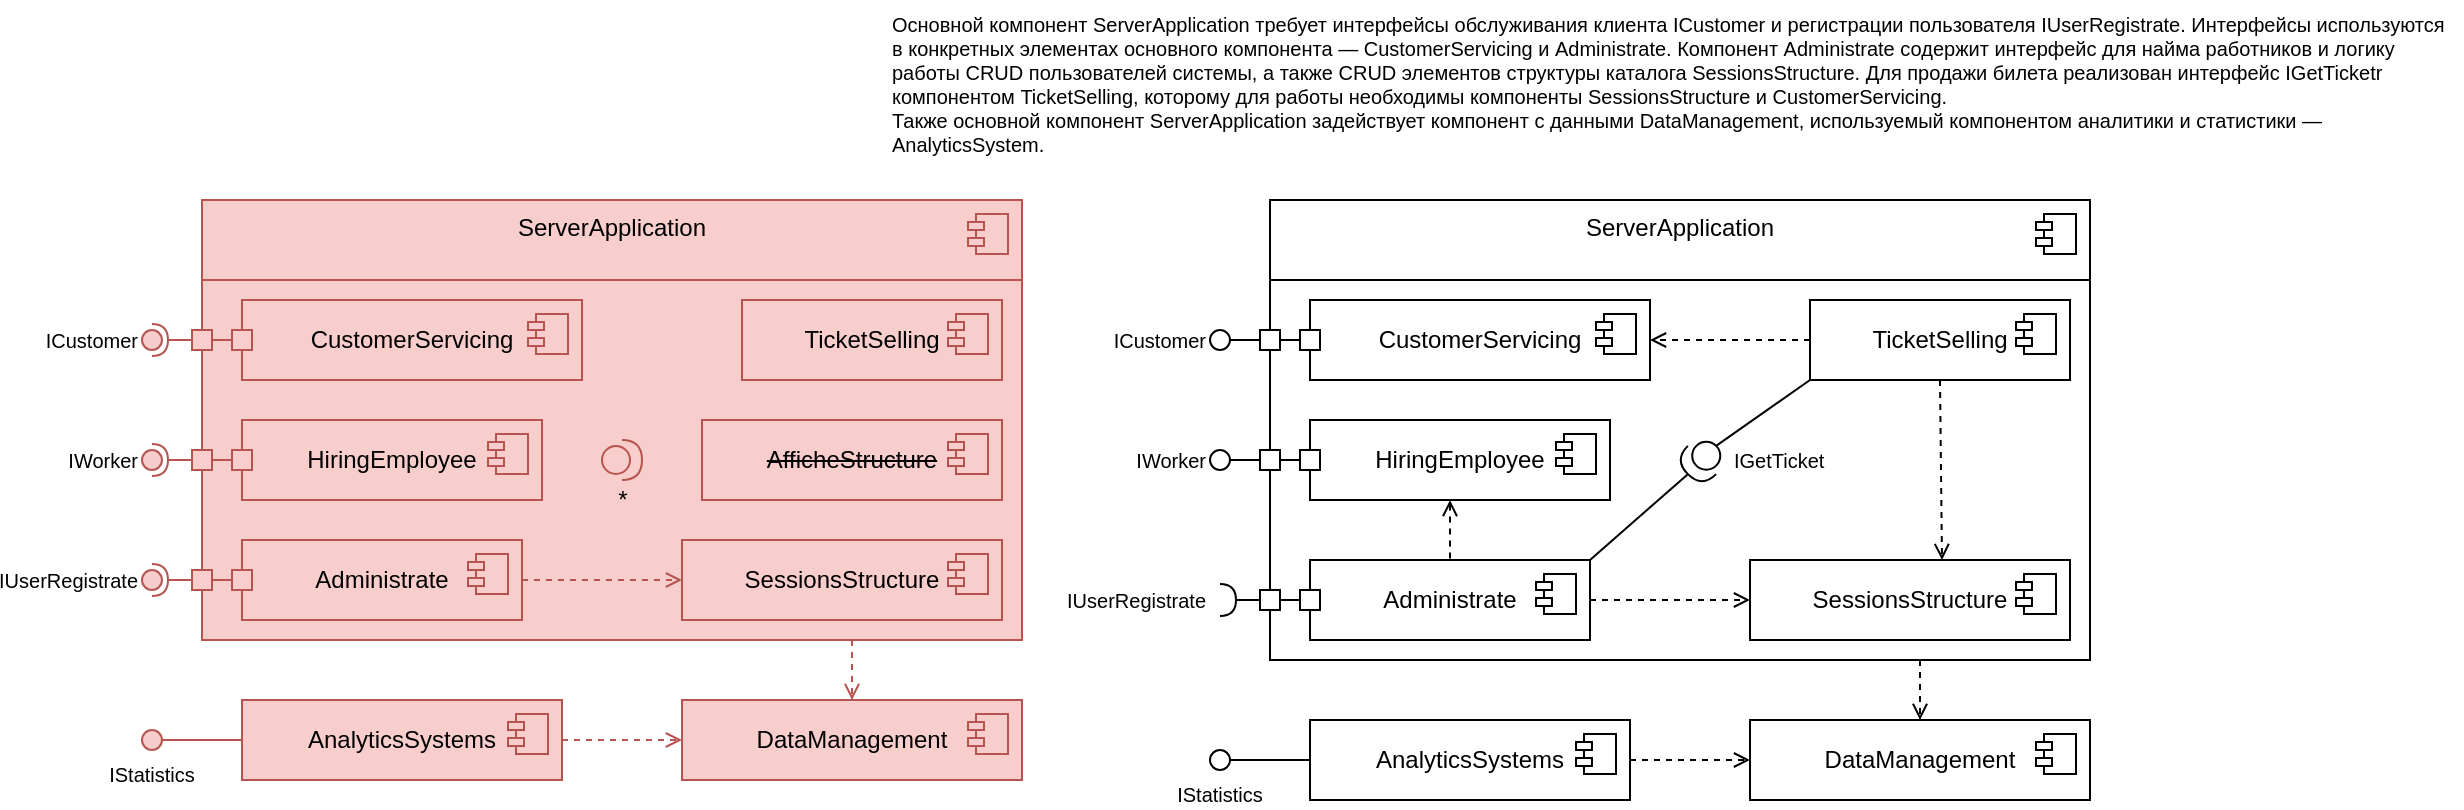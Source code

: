 <mxfile version="24.9.1">
  <diagram name="Диаграмма компонентов" id="Ea80tIoXrc0XHkkVBQ1X">
    <mxGraphModel dx="2664" dy="869" grid="1" gridSize="10" guides="1" tooltips="1" connect="1" arrows="1" fold="1" page="1" pageScale="1" pageWidth="827" pageHeight="1169" math="0" shadow="0">
      <root>
        <mxCell id="0" />
        <mxCell id="1" parent="0" />
        <mxCell id="xQDjcpTIG1fXbbpjyc3H-1" value="ServerApplication" style="html=1;dropTarget=0;whiteSpace=wrap;verticalAlign=top;" parent="1" vertex="1">
          <mxGeometry x="224" y="440" width="410" height="230" as="geometry" />
        </mxCell>
        <mxCell id="xQDjcpTIG1fXbbpjyc3H-2" value="" style="shape=module;jettyWidth=8;jettyHeight=4;" parent="xQDjcpTIG1fXbbpjyc3H-1" vertex="1">
          <mxGeometry x="1" width="20" height="20" relative="1" as="geometry">
            <mxPoint x="-27" y="7" as="offset" />
          </mxGeometry>
        </mxCell>
        <mxCell id="xQDjcpTIG1fXbbpjyc3H-3" value="" style="endArrow=none;html=1;rounded=0;exitX=0.998;exitY=0.103;exitDx=0;exitDy=0;exitPerimeter=0;entryX=0.003;entryY=0.103;entryDx=0;entryDy=0;entryPerimeter=0;" parent="1" edge="1">
          <mxGeometry width="50" height="50" relative="1" as="geometry">
            <mxPoint x="634" y="480.0" as="sourcePoint" />
            <mxPoint x="224" y="480.0" as="targetPoint" />
          </mxGeometry>
        </mxCell>
        <mxCell id="xQDjcpTIG1fXbbpjyc3H-4" value="Administrate" style="html=1;dropTarget=0;whiteSpace=wrap;align=center;verticalAlign=middle;" parent="1" vertex="1">
          <mxGeometry x="244" y="620" width="140" height="40" as="geometry" />
        </mxCell>
        <mxCell id="xQDjcpTIG1fXbbpjyc3H-5" value="" style="shape=module;jettyWidth=8;jettyHeight=4;" parent="xQDjcpTIG1fXbbpjyc3H-4" vertex="1">
          <mxGeometry x="1" width="20" height="20" relative="1" as="geometry">
            <mxPoint x="-27" y="7" as="offset" />
          </mxGeometry>
        </mxCell>
        <mxCell id="xQDjcpTIG1fXbbpjyc3H-7" value="AnalyticsSystems" style="html=1;dropTarget=0;whiteSpace=wrap;align=center;verticalAlign=middle;" parent="1" vertex="1">
          <mxGeometry x="244" y="700" width="160" height="40" as="geometry" />
        </mxCell>
        <mxCell id="xQDjcpTIG1fXbbpjyc3H-8" value="" style="shape=module;jettyWidth=8;jettyHeight=4;" parent="xQDjcpTIG1fXbbpjyc3H-7" vertex="1">
          <mxGeometry x="1" width="20" height="20" relative="1" as="geometry">
            <mxPoint x="-27" y="7" as="offset" />
          </mxGeometry>
        </mxCell>
        <mxCell id="xQDjcpTIG1fXbbpjyc3H-10" value="DataManagement" style="html=1;dropTarget=0;whiteSpace=wrap;align=center;verticalAlign=middle;" parent="1" vertex="1">
          <mxGeometry x="464" y="700" width="170" height="40" as="geometry" />
        </mxCell>
        <mxCell id="xQDjcpTIG1fXbbpjyc3H-11" value="" style="shape=module;jettyWidth=8;jettyHeight=4;" parent="xQDjcpTIG1fXbbpjyc3H-10" vertex="1">
          <mxGeometry x="1" width="20" height="20" relative="1" as="geometry">
            <mxPoint x="-27" y="7" as="offset" />
          </mxGeometry>
        </mxCell>
        <mxCell id="xQDjcpTIG1fXbbpjyc3H-24" value="IStatistics" style="ellipse;whiteSpace=wrap;html=1;aspect=fixed;labelPosition=center;verticalLabelPosition=bottom;align=center;verticalAlign=top;fontSize=10;" parent="1" vertex="1">
          <mxGeometry x="194" y="715" width="10" height="10" as="geometry" />
        </mxCell>
        <mxCell id="xQDjcpTIG1fXbbpjyc3H-26" value="" style="endArrow=open;dashed=1;html=1;rounded=0;entryX=0;entryY=0.5;entryDx=0;entryDy=0;exitX=1;exitY=0.5;exitDx=0;exitDy=0;endFill=0;" parent="1" source="xQDjcpTIG1fXbbpjyc3H-7" target="xQDjcpTIG1fXbbpjyc3H-10" edge="1">
          <mxGeometry width="50" height="50" relative="1" as="geometry">
            <mxPoint x="344" y="760" as="sourcePoint" />
            <mxPoint x="394" y="710" as="targetPoint" />
          </mxGeometry>
        </mxCell>
        <mxCell id="xQDjcpTIG1fXbbpjyc3H-29" value="SessionsStructure" style="html=1;dropTarget=0;whiteSpace=wrap;align=center;verticalAlign=middle;" parent="1" vertex="1">
          <mxGeometry x="464" y="620" width="160" height="40" as="geometry" />
        </mxCell>
        <mxCell id="xQDjcpTIG1fXbbpjyc3H-30" value="" style="shape=module;jettyWidth=8;jettyHeight=4;" parent="xQDjcpTIG1fXbbpjyc3H-29" vertex="1">
          <mxGeometry x="1" width="20" height="20" relative="1" as="geometry">
            <mxPoint x="-27" y="7" as="offset" />
          </mxGeometry>
        </mxCell>
        <mxCell id="xQDjcpTIG1fXbbpjyc3H-31" value="HiringEmployee" style="html=1;dropTarget=0;whiteSpace=wrap;align=center;verticalAlign=middle;" parent="1" vertex="1">
          <mxGeometry x="244" y="550" width="150" height="40" as="geometry" />
        </mxCell>
        <mxCell id="xQDjcpTIG1fXbbpjyc3H-32" value="" style="shape=module;jettyWidth=8;jettyHeight=4;" parent="xQDjcpTIG1fXbbpjyc3H-31" vertex="1">
          <mxGeometry x="1" width="20" height="20" relative="1" as="geometry">
            <mxPoint x="-27" y="7" as="offset" />
          </mxGeometry>
        </mxCell>
        <mxCell id="xQDjcpTIG1fXbbpjyc3H-33" value="TicketSelling" style="html=1;dropTarget=0;whiteSpace=wrap;align=center;verticalAlign=middle;" parent="1" vertex="1">
          <mxGeometry x="494" y="490" width="130" height="40" as="geometry" />
        </mxCell>
        <mxCell id="xQDjcpTIG1fXbbpjyc3H-34" value="" style="shape=module;jettyWidth=8;jettyHeight=4;" parent="xQDjcpTIG1fXbbpjyc3H-33" vertex="1">
          <mxGeometry x="1" width="20" height="20" relative="1" as="geometry">
            <mxPoint x="-27" y="7" as="offset" />
          </mxGeometry>
        </mxCell>
        <mxCell id="xQDjcpTIG1fXbbpjyc3H-35" value="CustomerServicing" style="html=1;dropTarget=0;whiteSpace=wrap;align=center;verticalAlign=middle;" parent="1" vertex="1">
          <mxGeometry x="244" y="490" width="170" height="40" as="geometry" />
        </mxCell>
        <mxCell id="xQDjcpTIG1fXbbpjyc3H-36" value="" style="shape=module;jettyWidth=8;jettyHeight=4;" parent="xQDjcpTIG1fXbbpjyc3H-35" vertex="1">
          <mxGeometry x="1" width="20" height="20" relative="1" as="geometry">
            <mxPoint x="-27" y="7" as="offset" />
          </mxGeometry>
        </mxCell>
        <mxCell id="xQDjcpTIG1fXbbpjyc3H-58" value="" style="rounded=0;orthogonalLoop=1;jettySize=auto;html=1;endArrow=halfCircle;endFill=0;endSize=6;strokeWidth=1;sketch=0;fontSize=12;curved=1;" parent="1" target="xQDjcpTIG1fXbbpjyc3H-59" edge="1">
          <mxGeometry relative="1" as="geometry">
            <mxPoint x="224" y="640" as="sourcePoint" />
          </mxGeometry>
        </mxCell>
        <mxCell id="xQDjcpTIG1fXbbpjyc3H-59" value="IUserRegistrate" style="ellipse;whiteSpace=wrap;html=1;align=right;aspect=fixed;fillColor=none;strokeColor=none;resizable=0;perimeter=centerPerimeter;rotatable=0;allowArrows=0;points=[];outlineConnect=1;labelPosition=left;verticalLabelPosition=middle;verticalAlign=middle;fontSize=10;" parent="1" vertex="1">
          <mxGeometry x="194" y="635" width="10" height="10" as="geometry" />
        </mxCell>
        <mxCell id="xQDjcpTIG1fXbbpjyc3H-60" value="" style="whiteSpace=wrap;html=1;aspect=fixed;" parent="1" vertex="1">
          <mxGeometry x="239" y="635" width="10" height="10" as="geometry" />
        </mxCell>
        <mxCell id="xQDjcpTIG1fXbbpjyc3H-61" value="" style="whiteSpace=wrap;html=1;aspect=fixed;" parent="1" vertex="1">
          <mxGeometry x="219" y="635" width="10" height="10" as="geometry" />
        </mxCell>
        <mxCell id="xQDjcpTIG1fXbbpjyc3H-62" value="" style="endArrow=none;html=1;rounded=0;exitX=1;exitY=0.5;exitDx=0;exitDy=0;entryX=0;entryY=0.5;entryDx=0;entryDy=0;" parent="1" source="xQDjcpTIG1fXbbpjyc3H-61" target="xQDjcpTIG1fXbbpjyc3H-60" edge="1">
          <mxGeometry width="50" height="50" relative="1" as="geometry">
            <mxPoint x="344" y="740" as="sourcePoint" />
            <mxPoint x="394" y="690" as="targetPoint" />
          </mxGeometry>
        </mxCell>
        <mxCell id="xQDjcpTIG1fXbbpjyc3H-66" value="" style="whiteSpace=wrap;html=1;aspect=fixed;" parent="1" vertex="1">
          <mxGeometry x="239" y="565" width="10" height="10" as="geometry" />
        </mxCell>
        <mxCell id="xQDjcpTIG1fXbbpjyc3H-67" value="" style="whiteSpace=wrap;html=1;aspect=fixed;" parent="1" vertex="1">
          <mxGeometry x="219" y="565" width="10" height="10" as="geometry" />
        </mxCell>
        <mxCell id="xQDjcpTIG1fXbbpjyc3H-68" value="" style="endArrow=none;html=1;rounded=0;exitX=1;exitY=0.5;exitDx=0;exitDy=0;entryX=0;entryY=0.5;entryDx=0;entryDy=0;" parent="1" source="xQDjcpTIG1fXbbpjyc3H-67" target="xQDjcpTIG1fXbbpjyc3H-66" edge="1">
          <mxGeometry width="50" height="50" relative="1" as="geometry">
            <mxPoint x="344" y="670" as="sourcePoint" />
            <mxPoint x="394" y="620" as="targetPoint" />
          </mxGeometry>
        </mxCell>
        <mxCell id="xQDjcpTIG1fXbbpjyc3H-70" value="" style="endArrow=none;html=1;rounded=0;exitX=1;exitY=0.5;exitDx=0;exitDy=0;entryX=0;entryY=0.5;entryDx=0;entryDy=0;" parent="1" source="xQDjcpTIG1fXbbpjyc3H-24" target="xQDjcpTIG1fXbbpjyc3H-7" edge="1">
          <mxGeometry width="50" height="50" relative="1" as="geometry">
            <mxPoint x="334" y="720" as="sourcePoint" />
            <mxPoint x="384" y="670" as="targetPoint" />
          </mxGeometry>
        </mxCell>
        <mxCell id="xQDjcpTIG1fXbbpjyc3H-71" value="" style="endArrow=open;dashed=1;html=1;rounded=0;entryX=0.5;entryY=0;entryDx=0;entryDy=0;endFill=0;" parent="1" target="xQDjcpTIG1fXbbpjyc3H-10" edge="1">
          <mxGeometry width="50" height="50" relative="1" as="geometry">
            <mxPoint x="549" y="670" as="sourcePoint" />
            <mxPoint x="474" y="720" as="targetPoint" />
          </mxGeometry>
        </mxCell>
        <mxCell id="xQDjcpTIG1fXbbpjyc3H-72" value="" style="endArrow=open;dashed=1;html=1;rounded=0;exitX=1;exitY=0.5;exitDx=0;exitDy=0;entryX=0;entryY=0.5;entryDx=0;entryDy=0;endFill=0;" parent="1" source="xQDjcpTIG1fXbbpjyc3H-4" target="xQDjcpTIG1fXbbpjyc3H-29" edge="1">
          <mxGeometry width="50" height="50" relative="1" as="geometry">
            <mxPoint x="440" y="660" as="sourcePoint" />
            <mxPoint x="490" y="610" as="targetPoint" />
          </mxGeometry>
        </mxCell>
        <mxCell id="zr7XyjYhcZU2Mr3b3k9c-1" value="" style="endArrow=open;dashed=1;html=1;rounded=0;exitX=0;exitY=0.5;exitDx=0;exitDy=0;entryX=1;entryY=0.5;entryDx=0;entryDy=0;endFill=0;" edge="1" parent="1" source="xQDjcpTIG1fXbbpjyc3H-33" target="xQDjcpTIG1fXbbpjyc3H-35">
          <mxGeometry width="50" height="50" relative="1" as="geometry">
            <mxPoint x="400" y="610" as="sourcePoint" />
            <mxPoint x="450" y="560" as="targetPoint" />
          </mxGeometry>
        </mxCell>
        <mxCell id="zr7XyjYhcZU2Mr3b3k9c-2" value="" style="endArrow=open;dashed=1;html=1;rounded=0;exitX=0.5;exitY=1;exitDx=0;exitDy=0;endFill=0;" edge="1" parent="1" source="xQDjcpTIG1fXbbpjyc3H-33">
          <mxGeometry width="50" height="50" relative="1" as="geometry">
            <mxPoint x="504" y="520" as="sourcePoint" />
            <mxPoint x="560" y="620" as="targetPoint" />
          </mxGeometry>
        </mxCell>
        <mxCell id="zr7XyjYhcZU2Mr3b3k9c-5" value="" style="endArrow=none;html=1;rounded=0;exitX=0;exitY=0.5;exitDx=0;exitDy=0;entryX=0;entryY=1;entryDx=0;entryDy=0;exitPerimeter=0;" edge="1" parent="1" source="zr7XyjYhcZU2Mr3b3k9c-4" target="xQDjcpTIG1fXbbpjyc3H-33">
          <mxGeometry width="50" height="50" relative="1" as="geometry">
            <mxPoint x="400" y="610" as="sourcePoint" />
            <mxPoint x="450" y="560" as="targetPoint" />
          </mxGeometry>
        </mxCell>
        <mxCell id="zr7XyjYhcZU2Mr3b3k9c-6" value="" style="endArrow=none;html=1;rounded=0;exitX=1;exitY=0;exitDx=0;exitDy=0;entryX=1;entryY=0.5;entryDx=0;entryDy=0;entryPerimeter=0;" edge="1" parent="1" source="xQDjcpTIG1fXbbpjyc3H-4" target="zr7XyjYhcZU2Mr3b3k9c-4">
          <mxGeometry width="50" height="50" relative="1" as="geometry">
            <mxPoint x="384" y="610" as="sourcePoint" />
            <mxPoint x="494" y="530" as="targetPoint" />
          </mxGeometry>
        </mxCell>
        <mxCell id="zr7XyjYhcZU2Mr3b3k9c-4" value="" style="shape=providedRequiredInterface;html=1;verticalLabelPosition=bottom;sketch=0;rotation=135;" vertex="1" parent="1">
          <mxGeometry x="430" y="560" width="20" height="20" as="geometry" />
        </mxCell>
        <mxCell id="zr7XyjYhcZU2Mr3b3k9c-115" value="IGetTicket" style="text;strokeColor=none;fillColor=none;align=left;verticalAlign=top;spacingLeft=4;spacingRight=4;overflow=hidden;rotatable=0;points=[[0,0.5],[1,0.5]];portConstraint=eastwest;fontSize=10;" vertex="1" parent="1">
          <mxGeometry x="450" y="558" width="60" height="24" as="geometry" />
        </mxCell>
        <mxCell id="zr7XyjYhcZU2Mr3b3k9c-116" value="IWorker" style="ellipse;whiteSpace=wrap;html=1;aspect=fixed;labelPosition=left;verticalLabelPosition=middle;align=right;verticalAlign=middle;fontSize=10;" vertex="1" parent="1">
          <mxGeometry x="194" y="565" width="10" height="10" as="geometry" />
        </mxCell>
        <mxCell id="zr7XyjYhcZU2Mr3b3k9c-119" value="" style="endArrow=none;html=1;rounded=0;exitX=1;exitY=0.5;exitDx=0;exitDy=0;entryX=0;entryY=0.5;entryDx=0;entryDy=0;" edge="1" parent="1" source="zr7XyjYhcZU2Mr3b3k9c-116" target="xQDjcpTIG1fXbbpjyc3H-67">
          <mxGeometry width="50" height="50" relative="1" as="geometry">
            <mxPoint x="410" y="610" as="sourcePoint" />
            <mxPoint x="220" y="570" as="targetPoint" />
          </mxGeometry>
        </mxCell>
        <mxCell id="zr7XyjYhcZU2Mr3b3k9c-122" value="" style="endArrow=none;dashed=1;html=1;rounded=0;entryX=0.5;entryY=0;entryDx=0;entryDy=0;endFill=0;startArrow=open;startFill=0;" edge="1" parent="1" target="xQDjcpTIG1fXbbpjyc3H-4">
          <mxGeometry width="50" height="50" relative="1" as="geometry">
            <mxPoint x="314" y="590" as="sourcePoint" />
            <mxPoint x="313.75" y="610" as="targetPoint" />
          </mxGeometry>
        </mxCell>
        <mxCell id="zr7XyjYhcZU2Mr3b3k9c-128" value="ServerApplication" style="html=1;dropTarget=0;whiteSpace=wrap;verticalAlign=top;fillColor=#f8cecc;strokeColor=#b85450;" vertex="1" parent="1">
          <mxGeometry x="-310" y="440" width="410" height="220" as="geometry" />
        </mxCell>
        <mxCell id="zr7XyjYhcZU2Mr3b3k9c-129" value="" style="shape=module;jettyWidth=8;jettyHeight=4;fillColor=#f8cecc;strokeColor=#b85450;" vertex="1" parent="zr7XyjYhcZU2Mr3b3k9c-128">
          <mxGeometry x="1" width="20" height="20" relative="1" as="geometry">
            <mxPoint x="-27" y="7" as="offset" />
          </mxGeometry>
        </mxCell>
        <mxCell id="zr7XyjYhcZU2Mr3b3k9c-130" value="" style="endArrow=none;html=1;rounded=0;exitX=0.998;exitY=0.103;exitDx=0;exitDy=0;exitPerimeter=0;entryX=0.003;entryY=0.103;entryDx=0;entryDy=0;entryPerimeter=0;fillColor=#f8cecc;strokeColor=#b85450;" edge="1" parent="1">
          <mxGeometry width="50" height="50" relative="1" as="geometry">
            <mxPoint x="100" y="480.0" as="sourcePoint" />
            <mxPoint x="-310" y="480.0" as="targetPoint" />
          </mxGeometry>
        </mxCell>
        <mxCell id="zr7XyjYhcZU2Mr3b3k9c-131" value="Administrate" style="html=1;dropTarget=0;whiteSpace=wrap;align=center;verticalAlign=middle;fillColor=#f8cecc;strokeColor=#b85450;" vertex="1" parent="1">
          <mxGeometry x="-290" y="610" width="140" height="40" as="geometry" />
        </mxCell>
        <mxCell id="zr7XyjYhcZU2Mr3b3k9c-132" value="" style="shape=module;jettyWidth=8;jettyHeight=4;fillColor=#f8cecc;strokeColor=#b85450;" vertex="1" parent="zr7XyjYhcZU2Mr3b3k9c-131">
          <mxGeometry x="1" width="20" height="20" relative="1" as="geometry">
            <mxPoint x="-27" y="7" as="offset" />
          </mxGeometry>
        </mxCell>
        <mxCell id="zr7XyjYhcZU2Mr3b3k9c-133" value="AnalyticsSystems" style="html=1;dropTarget=0;whiteSpace=wrap;align=center;verticalAlign=middle;fillColor=#f8cecc;strokeColor=#b85450;" vertex="1" parent="1">
          <mxGeometry x="-290" y="690" width="160" height="40" as="geometry" />
        </mxCell>
        <mxCell id="zr7XyjYhcZU2Mr3b3k9c-134" value="" style="shape=module;jettyWidth=8;jettyHeight=4;fillColor=#f8cecc;strokeColor=#b85450;" vertex="1" parent="zr7XyjYhcZU2Mr3b3k9c-133">
          <mxGeometry x="1" width="20" height="20" relative="1" as="geometry">
            <mxPoint x="-27" y="7" as="offset" />
          </mxGeometry>
        </mxCell>
        <mxCell id="zr7XyjYhcZU2Mr3b3k9c-135" value="DataManagement" style="html=1;dropTarget=0;whiteSpace=wrap;align=center;verticalAlign=middle;fillColor=#f8cecc;strokeColor=#b85450;" vertex="1" parent="1">
          <mxGeometry x="-70" y="690" width="170" height="40" as="geometry" />
        </mxCell>
        <mxCell id="zr7XyjYhcZU2Mr3b3k9c-136" value="" style="shape=module;jettyWidth=8;jettyHeight=4;fillColor=#f8cecc;strokeColor=#b85450;" vertex="1" parent="zr7XyjYhcZU2Mr3b3k9c-135">
          <mxGeometry x="1" width="20" height="20" relative="1" as="geometry">
            <mxPoint x="-27" y="7" as="offset" />
          </mxGeometry>
        </mxCell>
        <mxCell id="zr7XyjYhcZU2Mr3b3k9c-137" value="IStatistics" style="ellipse;whiteSpace=wrap;html=1;aspect=fixed;labelPosition=center;verticalLabelPosition=bottom;align=center;verticalAlign=top;fontSize=10;fillColor=#f8cecc;strokeColor=#b85450;" vertex="1" parent="1">
          <mxGeometry x="-340" y="705" width="10" height="10" as="geometry" />
        </mxCell>
        <mxCell id="zr7XyjYhcZU2Mr3b3k9c-138" value="" style="endArrow=open;dashed=1;html=1;rounded=0;entryX=0;entryY=0.5;entryDx=0;entryDy=0;exitX=1;exitY=0.5;exitDx=0;exitDy=0;endFill=0;fillColor=#f8cecc;strokeColor=#b85450;" edge="1" parent="1" source="zr7XyjYhcZU2Mr3b3k9c-133" target="zr7XyjYhcZU2Mr3b3k9c-135">
          <mxGeometry width="50" height="50" relative="1" as="geometry">
            <mxPoint x="-190" y="750" as="sourcePoint" />
            <mxPoint x="-140" y="700" as="targetPoint" />
          </mxGeometry>
        </mxCell>
        <mxCell id="zr7XyjYhcZU2Mr3b3k9c-139" value="&lt;strike&gt;AfficheStructure&lt;/strike&gt;" style="html=1;dropTarget=0;whiteSpace=wrap;align=center;verticalAlign=middle;fillColor=#f8cecc;strokeColor=#b85450;" vertex="1" parent="1">
          <mxGeometry x="-60" y="550" width="150" height="40" as="geometry" />
        </mxCell>
        <mxCell id="zr7XyjYhcZU2Mr3b3k9c-140" value="" style="shape=module;jettyWidth=8;jettyHeight=4;fillColor=#f8cecc;strokeColor=#b85450;" vertex="1" parent="zr7XyjYhcZU2Mr3b3k9c-139">
          <mxGeometry x="1" width="20" height="20" relative="1" as="geometry">
            <mxPoint x="-27" y="7" as="offset" />
          </mxGeometry>
        </mxCell>
        <mxCell id="zr7XyjYhcZU2Mr3b3k9c-141" value="SessionsStructure" style="html=1;dropTarget=0;whiteSpace=wrap;align=center;verticalAlign=middle;fillColor=#f8cecc;strokeColor=#b85450;" vertex="1" parent="1">
          <mxGeometry x="-70" y="610" width="160" height="40" as="geometry" />
        </mxCell>
        <mxCell id="zr7XyjYhcZU2Mr3b3k9c-142" value="" style="shape=module;jettyWidth=8;jettyHeight=4;fillColor=#f8cecc;strokeColor=#b85450;" vertex="1" parent="zr7XyjYhcZU2Mr3b3k9c-141">
          <mxGeometry x="1" width="20" height="20" relative="1" as="geometry">
            <mxPoint x="-27" y="7" as="offset" />
          </mxGeometry>
        </mxCell>
        <mxCell id="zr7XyjYhcZU2Mr3b3k9c-143" value="HiringEmployee" style="html=1;dropTarget=0;whiteSpace=wrap;align=center;verticalAlign=middle;fillColor=#f8cecc;strokeColor=#b85450;" vertex="1" parent="1">
          <mxGeometry x="-290" y="550" width="150" height="40" as="geometry" />
        </mxCell>
        <mxCell id="zr7XyjYhcZU2Mr3b3k9c-144" value="" style="shape=module;jettyWidth=8;jettyHeight=4;fillColor=#f8cecc;strokeColor=#b85450;" vertex="1" parent="zr7XyjYhcZU2Mr3b3k9c-143">
          <mxGeometry x="1" width="20" height="20" relative="1" as="geometry">
            <mxPoint x="-27" y="7" as="offset" />
          </mxGeometry>
        </mxCell>
        <mxCell id="zr7XyjYhcZU2Mr3b3k9c-145" value="TicketSelling" style="html=1;dropTarget=0;whiteSpace=wrap;align=center;verticalAlign=middle;fillColor=#f8cecc;strokeColor=#b85450;" vertex="1" parent="1">
          <mxGeometry x="-40" y="490" width="130" height="40" as="geometry" />
        </mxCell>
        <mxCell id="zr7XyjYhcZU2Mr3b3k9c-146" value="" style="shape=module;jettyWidth=8;jettyHeight=4;fillColor=#f8cecc;strokeColor=#b85450;" vertex="1" parent="zr7XyjYhcZU2Mr3b3k9c-145">
          <mxGeometry x="1" width="20" height="20" relative="1" as="geometry">
            <mxPoint x="-27" y="7" as="offset" />
          </mxGeometry>
        </mxCell>
        <mxCell id="zr7XyjYhcZU2Mr3b3k9c-147" value="CustomerServicing" style="html=1;dropTarget=0;whiteSpace=wrap;align=center;verticalAlign=middle;fillColor=#f8cecc;strokeColor=#b85450;" vertex="1" parent="1">
          <mxGeometry x="-290" y="490" width="170" height="40" as="geometry" />
        </mxCell>
        <mxCell id="zr7XyjYhcZU2Mr3b3k9c-148" value="" style="shape=module;jettyWidth=8;jettyHeight=4;fillColor=#f8cecc;strokeColor=#b85450;" vertex="1" parent="zr7XyjYhcZU2Mr3b3k9c-147">
          <mxGeometry x="1" width="20" height="20" relative="1" as="geometry">
            <mxPoint x="-27" y="7" as="offset" />
          </mxGeometry>
        </mxCell>
        <mxCell id="zr7XyjYhcZU2Mr3b3k9c-149" value="*" style="shape=providedRequiredInterface;html=1;verticalLabelPosition=bottom;sketch=0;fillColor=#f8cecc;strokeColor=#b85450;" vertex="1" parent="1">
          <mxGeometry x="-110" y="560" width="20" height="20" as="geometry" />
        </mxCell>
        <mxCell id="zr7XyjYhcZU2Mr3b3k9c-150" value="" style="rounded=0;orthogonalLoop=1;jettySize=auto;html=1;endArrow=halfCircle;endFill=0;endSize=6;strokeWidth=1;sketch=0;fontSize=12;curved=1;fillColor=#f8cecc;strokeColor=#b85450;" edge="1" parent="1" target="zr7XyjYhcZU2Mr3b3k9c-151">
          <mxGeometry relative="1" as="geometry">
            <mxPoint x="-310" y="630" as="sourcePoint" />
          </mxGeometry>
        </mxCell>
        <mxCell id="zr7XyjYhcZU2Mr3b3k9c-151" value="IUserRegistrate" style="ellipse;whiteSpace=wrap;html=1;align=right;aspect=fixed;fillColor=#f8cecc;strokeColor=#b85450;resizable=0;perimeter=centerPerimeter;rotatable=0;allowArrows=0;points=[];outlineConnect=1;labelPosition=left;verticalLabelPosition=middle;verticalAlign=middle;fontSize=10;" vertex="1" parent="1">
          <mxGeometry x="-340" y="625" width="10" height="10" as="geometry" />
        </mxCell>
        <mxCell id="zr7XyjYhcZU2Mr3b3k9c-152" value="" style="whiteSpace=wrap;html=1;aspect=fixed;fillColor=#f8cecc;strokeColor=#b85450;" vertex="1" parent="1">
          <mxGeometry x="-295" y="625" width="10" height="10" as="geometry" />
        </mxCell>
        <mxCell id="zr7XyjYhcZU2Mr3b3k9c-153" value="" style="whiteSpace=wrap;html=1;aspect=fixed;fillColor=#f8cecc;strokeColor=#b85450;" vertex="1" parent="1">
          <mxGeometry x="-315" y="625" width="10" height="10" as="geometry" />
        </mxCell>
        <mxCell id="zr7XyjYhcZU2Mr3b3k9c-154" value="" style="endArrow=none;html=1;rounded=0;exitX=1;exitY=0.5;exitDx=0;exitDy=0;entryX=0;entryY=0.5;entryDx=0;entryDy=0;fillColor=#f8cecc;strokeColor=#b85450;" edge="1" parent="1" source="zr7XyjYhcZU2Mr3b3k9c-153" target="zr7XyjYhcZU2Mr3b3k9c-152">
          <mxGeometry width="50" height="50" relative="1" as="geometry">
            <mxPoint x="-190" y="730" as="sourcePoint" />
            <mxPoint x="-140" y="680" as="targetPoint" />
          </mxGeometry>
        </mxCell>
        <mxCell id="zr7XyjYhcZU2Mr3b3k9c-155" value="" style="rounded=0;orthogonalLoop=1;jettySize=auto;html=1;endArrow=halfCircle;endFill=0;endSize=6;strokeWidth=1;sketch=0;fontSize=12;curved=1;fillColor=#f8cecc;strokeColor=#b85450;" edge="1" parent="1" target="zr7XyjYhcZU2Mr3b3k9c-156">
          <mxGeometry relative="1" as="geometry">
            <mxPoint x="-310" y="570" as="sourcePoint" />
          </mxGeometry>
        </mxCell>
        <mxCell id="zr7XyjYhcZU2Mr3b3k9c-156" value="IWorker" style="ellipse;whiteSpace=wrap;html=1;align=right;aspect=fixed;fillColor=#f8cecc;strokeColor=#b85450;resizable=0;perimeter=centerPerimeter;rotatable=0;allowArrows=0;points=[];outlineConnect=1;labelPosition=left;verticalLabelPosition=middle;verticalAlign=middle;fontSize=10;" vertex="1" parent="1">
          <mxGeometry x="-340" y="565" width="10" height="10" as="geometry" />
        </mxCell>
        <mxCell id="zr7XyjYhcZU2Mr3b3k9c-157" value="" style="whiteSpace=wrap;html=1;aspect=fixed;fillColor=#f8cecc;strokeColor=#b85450;" vertex="1" parent="1">
          <mxGeometry x="-295" y="565" width="10" height="10" as="geometry" />
        </mxCell>
        <mxCell id="zr7XyjYhcZU2Mr3b3k9c-158" value="" style="whiteSpace=wrap;html=1;aspect=fixed;fillColor=#f8cecc;strokeColor=#b85450;" vertex="1" parent="1">
          <mxGeometry x="-315" y="565" width="10" height="10" as="geometry" />
        </mxCell>
        <mxCell id="zr7XyjYhcZU2Mr3b3k9c-159" value="" style="endArrow=none;html=1;rounded=0;exitX=1;exitY=0.5;exitDx=0;exitDy=0;entryX=0;entryY=0.5;entryDx=0;entryDy=0;fillColor=#f8cecc;strokeColor=#b85450;" edge="1" parent="1" source="zr7XyjYhcZU2Mr3b3k9c-158" target="zr7XyjYhcZU2Mr3b3k9c-157">
          <mxGeometry width="50" height="50" relative="1" as="geometry">
            <mxPoint x="-190" y="670" as="sourcePoint" />
            <mxPoint x="-140" y="620" as="targetPoint" />
          </mxGeometry>
        </mxCell>
        <mxCell id="zr7XyjYhcZU2Mr3b3k9c-160" value="" style="endArrow=none;html=1;rounded=0;exitX=1;exitY=0.5;exitDx=0;exitDy=0;entryX=0;entryY=0.5;entryDx=0;entryDy=0;fillColor=#f8cecc;strokeColor=#b85450;" edge="1" parent="1" source="zr7XyjYhcZU2Mr3b3k9c-137" target="zr7XyjYhcZU2Mr3b3k9c-133">
          <mxGeometry width="50" height="50" relative="1" as="geometry">
            <mxPoint x="-200" y="710" as="sourcePoint" />
            <mxPoint x="-150" y="660" as="targetPoint" />
          </mxGeometry>
        </mxCell>
        <mxCell id="zr7XyjYhcZU2Mr3b3k9c-161" value="" style="endArrow=open;dashed=1;html=1;rounded=0;entryX=0.5;entryY=0;entryDx=0;entryDy=0;endFill=0;fillColor=#f8cecc;strokeColor=#b85450;" edge="1" parent="1" target="zr7XyjYhcZU2Mr3b3k9c-135">
          <mxGeometry width="50" height="50" relative="1" as="geometry">
            <mxPoint x="15" y="660" as="sourcePoint" />
            <mxPoint x="-60" y="710" as="targetPoint" />
          </mxGeometry>
        </mxCell>
        <mxCell id="zr7XyjYhcZU2Mr3b3k9c-162" value="" style="endArrow=open;dashed=1;html=1;rounded=0;exitX=1;exitY=0.5;exitDx=0;exitDy=0;entryX=0;entryY=0.5;entryDx=0;entryDy=0;endFill=0;fillColor=#f8cecc;strokeColor=#b85450;" edge="1" parent="1" source="zr7XyjYhcZU2Mr3b3k9c-131" target="zr7XyjYhcZU2Mr3b3k9c-141">
          <mxGeometry width="50" height="50" relative="1" as="geometry">
            <mxPoint x="-94" y="650" as="sourcePoint" />
            <mxPoint x="-44" y="600" as="targetPoint" />
          </mxGeometry>
        </mxCell>
        <mxCell id="zr7XyjYhcZU2Mr3b3k9c-123" value="" style="rounded=0;orthogonalLoop=1;jettySize=auto;html=1;endArrow=halfCircle;endFill=0;endSize=6;strokeWidth=1;sketch=0;fontSize=12;curved=1;fillColor=#f8cecc;strokeColor=#b85450;" edge="1" parent="1" target="zr7XyjYhcZU2Mr3b3k9c-124">
          <mxGeometry relative="1" as="geometry">
            <mxPoint x="-310" y="510" as="sourcePoint" />
          </mxGeometry>
        </mxCell>
        <mxCell id="zr7XyjYhcZU2Mr3b3k9c-124" value="ICustomer" style="ellipse;whiteSpace=wrap;html=1;align=right;aspect=fixed;fillColor=#f8cecc;strokeColor=#b85450;resizable=0;perimeter=centerPerimeter;rotatable=0;allowArrows=0;points=[];outlineConnect=1;labelPosition=left;verticalLabelPosition=middle;verticalAlign=middle;fontSize=10;" vertex="1" parent="1">
          <mxGeometry x="-340" y="505" width="10" height="10" as="geometry" />
        </mxCell>
        <mxCell id="zr7XyjYhcZU2Mr3b3k9c-125" value="" style="whiteSpace=wrap;html=1;aspect=fixed;fillColor=#f8cecc;strokeColor=#b85450;" vertex="1" parent="1">
          <mxGeometry x="-295" y="505" width="10" height="10" as="geometry" />
        </mxCell>
        <mxCell id="zr7XyjYhcZU2Mr3b3k9c-126" value="" style="whiteSpace=wrap;html=1;aspect=fixed;fillColor=#f8cecc;strokeColor=#b85450;" vertex="1" parent="1">
          <mxGeometry x="-315" y="505" width="10" height="10" as="geometry" />
        </mxCell>
        <mxCell id="zr7XyjYhcZU2Mr3b3k9c-127" value="" style="endArrow=none;html=1;rounded=0;exitX=1;exitY=0.5;exitDx=0;exitDy=0;entryX=0;entryY=0.5;entryDx=0;entryDy=0;fillColor=#f8cecc;strokeColor=#b85450;" edge="1" parent="1" source="zr7XyjYhcZU2Mr3b3k9c-126" target="zr7XyjYhcZU2Mr3b3k9c-125">
          <mxGeometry width="50" height="50" relative="1" as="geometry">
            <mxPoint x="-180" y="765" as="sourcePoint" />
            <mxPoint x="-130" y="715" as="targetPoint" />
          </mxGeometry>
        </mxCell>
        <mxCell id="zr7XyjYhcZU2Mr3b3k9c-174" value="" style="whiteSpace=wrap;html=1;aspect=fixed;" vertex="1" parent="1">
          <mxGeometry x="239" y="505" width="10" height="10" as="geometry" />
        </mxCell>
        <mxCell id="zr7XyjYhcZU2Mr3b3k9c-175" value="" style="whiteSpace=wrap;html=1;aspect=fixed;" vertex="1" parent="1">
          <mxGeometry x="219" y="505" width="10" height="10" as="geometry" />
        </mxCell>
        <mxCell id="zr7XyjYhcZU2Mr3b3k9c-176" value="" style="endArrow=none;html=1;rounded=0;exitX=1;exitY=0.5;exitDx=0;exitDy=0;entryX=0;entryY=0.5;entryDx=0;entryDy=0;" edge="1" parent="1" source="zr7XyjYhcZU2Mr3b3k9c-175" target="zr7XyjYhcZU2Mr3b3k9c-174">
          <mxGeometry width="50" height="50" relative="1" as="geometry">
            <mxPoint x="344" y="610" as="sourcePoint" />
            <mxPoint x="394" y="560" as="targetPoint" />
          </mxGeometry>
        </mxCell>
        <mxCell id="zr7XyjYhcZU2Mr3b3k9c-177" value="ICustomer" style="ellipse;whiteSpace=wrap;html=1;aspect=fixed;labelPosition=left;verticalLabelPosition=middle;align=right;verticalAlign=middle;fontSize=10;" vertex="1" parent="1">
          <mxGeometry x="194" y="505" width="10" height="10" as="geometry" />
        </mxCell>
        <mxCell id="zr7XyjYhcZU2Mr3b3k9c-178" value="" style="endArrow=none;html=1;rounded=0;exitX=1;exitY=0.5;exitDx=0;exitDy=0;entryX=0;entryY=0.5;entryDx=0;entryDy=0;" edge="1" parent="1" source="zr7XyjYhcZU2Mr3b3k9c-177" target="zr7XyjYhcZU2Mr3b3k9c-175">
          <mxGeometry width="50" height="50" relative="1" as="geometry">
            <mxPoint x="410" y="550" as="sourcePoint" />
            <mxPoint x="220" y="510" as="targetPoint" />
          </mxGeometry>
        </mxCell>
        <mxCell id="zr7XyjYhcZU2Mr3b3k9c-183" value="Основной компонент ServerApplication требует интерфейсы обслуживания клиента ICustomer и регистрации пользователя IUserRegistrate. Интерфейсы используются в конкретных элементах основного компонента — CustomerServicing и Administrate. Компонент Administrate содержит интерфейс для найма работников и логику работы CRUD пользователей системы, а также CRUD элементов структуры каталога SessionsStructure. Для продажи билета реализован интерфейс IGetTicketr компонентом TicketSelling, которому для работы необходимы компоненты SessionsStructure и CustomerServicing.&#xa;Также основной компонент ServerApplication задействует компонент с данными DataManagement, используемый компонентом аналитики и статистики — AnalyticsSystem." style="text;strokeColor=none;fillColor=none;align=left;verticalAlign=top;spacingLeft=4;spacingRight=4;overflow=hidden;rotatable=0;points=[[0,0.5],[1,0.5]];portConstraint=eastwest;fontSize=10;whiteSpace=wrap;" vertex="1" parent="1">
          <mxGeometry x="29" y="340" width="791" height="90" as="geometry" />
        </mxCell>
      </root>
    </mxGraphModel>
  </diagram>
</mxfile>
